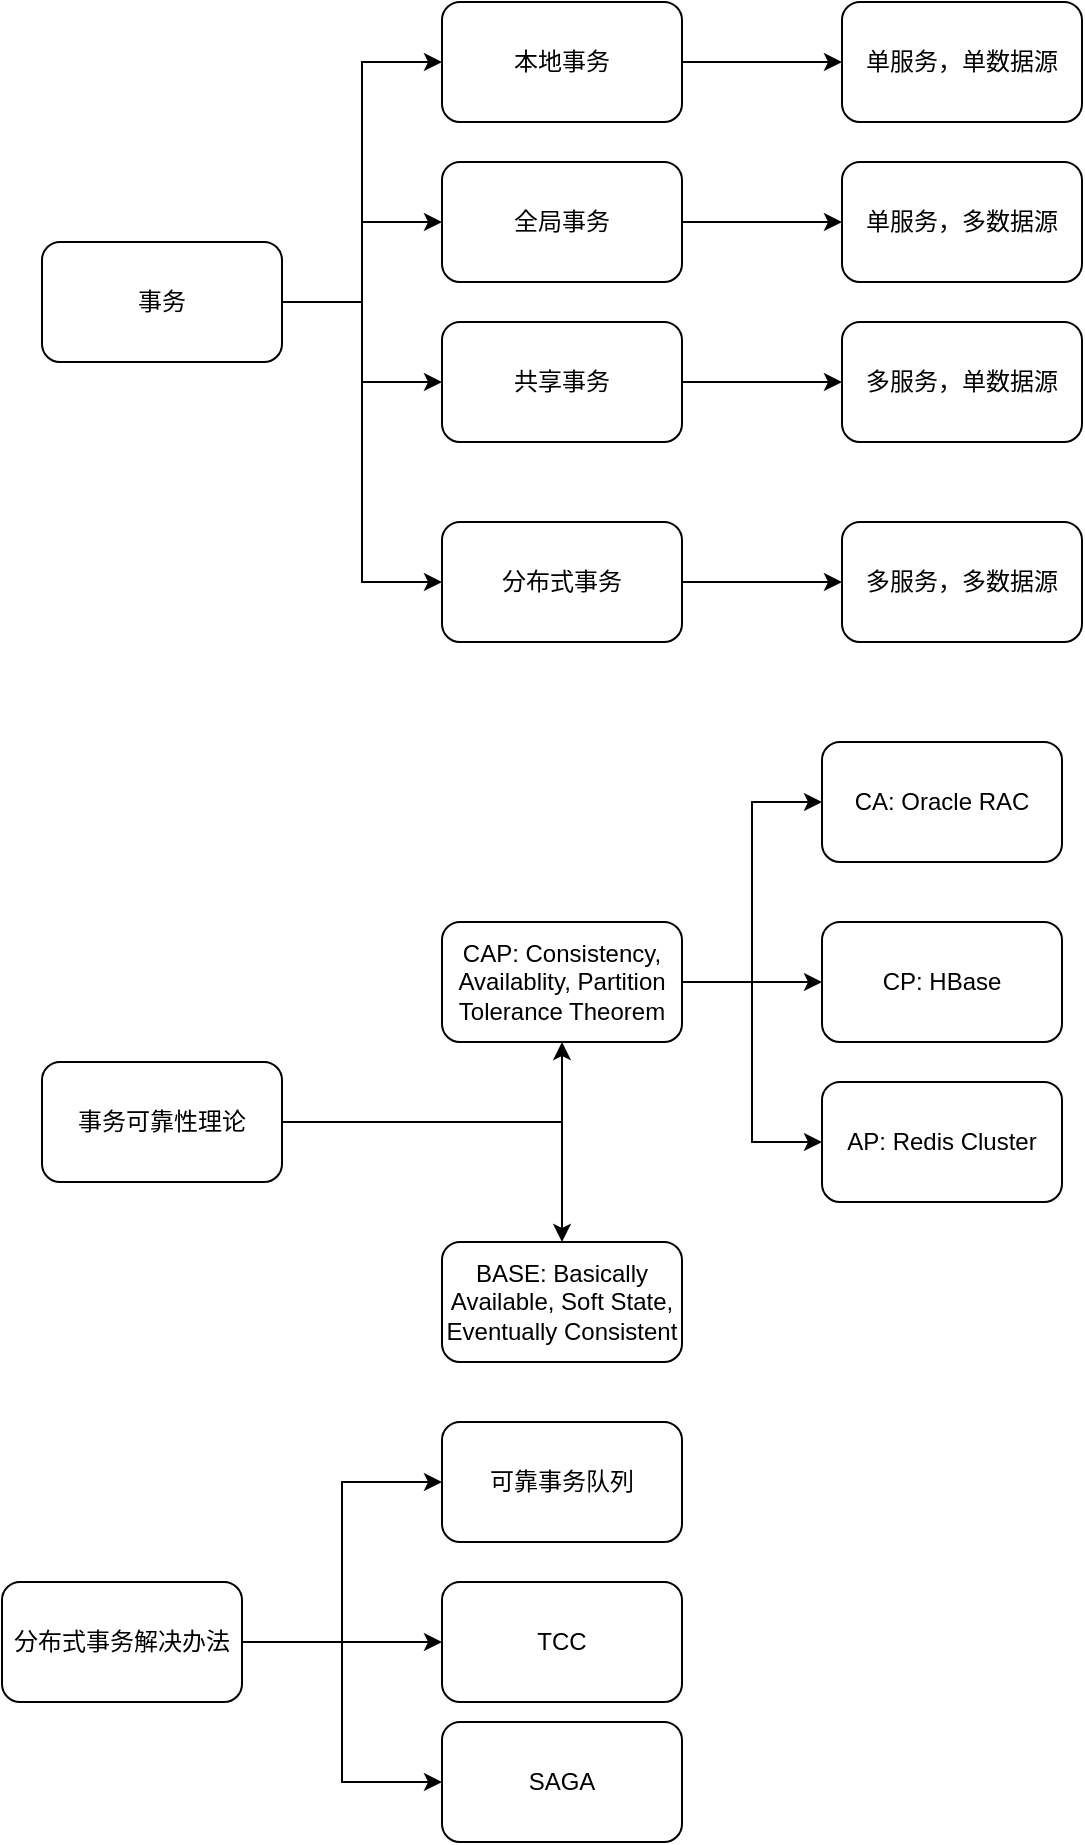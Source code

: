 <mxfile>
    <diagram id="4RkbUt8RQMdrGK9Ws8e_" name="Page-1">
        <mxGraphModel dx="1018" dy="940" grid="1" gridSize="10" guides="1" tooltips="1" connect="1" arrows="1" fold="1" page="1" pageScale="1" pageWidth="850" pageHeight="1100" math="0" shadow="0">
            <root>
                <mxCell id="0"/>
                <mxCell id="1" parent="0"/>
                <mxCell id="16" style="edgeStyle=orthogonalEdgeStyle;rounded=0;orthogonalLoop=1;jettySize=auto;html=1;entryX=0;entryY=0.5;entryDx=0;entryDy=0;" edge="1" parent="1" source="2" target="3">
                    <mxGeometry relative="1" as="geometry"/>
                </mxCell>
                <mxCell id="17" style="edgeStyle=orthogonalEdgeStyle;rounded=0;orthogonalLoop=1;jettySize=auto;html=1;entryX=0;entryY=0.5;entryDx=0;entryDy=0;" edge="1" parent="1" source="2" target="5">
                    <mxGeometry relative="1" as="geometry"/>
                </mxCell>
                <mxCell id="18" style="edgeStyle=orthogonalEdgeStyle;rounded=0;orthogonalLoop=1;jettySize=auto;html=1;entryX=0;entryY=0.5;entryDx=0;entryDy=0;" edge="1" parent="1" source="2" target="6">
                    <mxGeometry relative="1" as="geometry"/>
                </mxCell>
                <mxCell id="19" style="edgeStyle=orthogonalEdgeStyle;rounded=0;orthogonalLoop=1;jettySize=auto;html=1;entryX=0;entryY=0.5;entryDx=0;entryDy=0;" edge="1" parent="1" source="2" target="7">
                    <mxGeometry relative="1" as="geometry"/>
                </mxCell>
                <mxCell id="2" value="事务" style="rounded=1;whiteSpace=wrap;html=1;" vertex="1" parent="1">
                    <mxGeometry x="60" y="290" width="120" height="60" as="geometry"/>
                </mxCell>
                <mxCell id="9" value="" style="edgeStyle=orthogonalEdgeStyle;rounded=0;orthogonalLoop=1;jettySize=auto;html=1;" edge="1" parent="1" source="3" target="8">
                    <mxGeometry relative="1" as="geometry"/>
                </mxCell>
                <mxCell id="3" value="本地事务" style="rounded=1;whiteSpace=wrap;html=1;" vertex="1" parent="1">
                    <mxGeometry x="260" y="170" width="120" height="60" as="geometry"/>
                </mxCell>
                <mxCell id="11" value="" style="edgeStyle=orthogonalEdgeStyle;rounded=0;orthogonalLoop=1;jettySize=auto;html=1;" edge="1" parent="1" source="5" target="10">
                    <mxGeometry relative="1" as="geometry"/>
                </mxCell>
                <mxCell id="5" value="全局事务" style="rounded=1;whiteSpace=wrap;html=1;" vertex="1" parent="1">
                    <mxGeometry x="260" y="250" width="120" height="60" as="geometry"/>
                </mxCell>
                <mxCell id="13" value="" style="edgeStyle=orthogonalEdgeStyle;rounded=0;orthogonalLoop=1;jettySize=auto;html=1;" edge="1" parent="1" source="6" target="12">
                    <mxGeometry relative="1" as="geometry"/>
                </mxCell>
                <mxCell id="6" value="共享事务" style="rounded=1;whiteSpace=wrap;html=1;" vertex="1" parent="1">
                    <mxGeometry x="260" y="330" width="120" height="60" as="geometry"/>
                </mxCell>
                <mxCell id="15" value="" style="edgeStyle=orthogonalEdgeStyle;rounded=0;orthogonalLoop=1;jettySize=auto;html=1;" edge="1" parent="1" source="7" target="14">
                    <mxGeometry relative="1" as="geometry"/>
                </mxCell>
                <mxCell id="7" value="分布式事务" style="rounded=1;whiteSpace=wrap;html=1;" vertex="1" parent="1">
                    <mxGeometry x="260" y="430" width="120" height="60" as="geometry"/>
                </mxCell>
                <mxCell id="8" value="单服务，单数据源" style="rounded=1;whiteSpace=wrap;html=1;" vertex="1" parent="1">
                    <mxGeometry x="460" y="170" width="120" height="60" as="geometry"/>
                </mxCell>
                <mxCell id="10" value="单服务，多数据源" style="rounded=1;whiteSpace=wrap;html=1;" vertex="1" parent="1">
                    <mxGeometry x="460" y="250" width="120" height="60" as="geometry"/>
                </mxCell>
                <mxCell id="12" value="多服务，单数据源" style="rounded=1;whiteSpace=wrap;html=1;" vertex="1" parent="1">
                    <mxGeometry x="460" y="330" width="120" height="60" as="geometry"/>
                </mxCell>
                <mxCell id="14" value="多服务，多数据源" style="rounded=1;whiteSpace=wrap;html=1;" vertex="1" parent="1">
                    <mxGeometry x="460" y="430" width="120" height="60" as="geometry"/>
                </mxCell>
                <mxCell id="23" value="" style="edgeStyle=orthogonalEdgeStyle;rounded=0;orthogonalLoop=1;jettySize=auto;html=1;" edge="1" parent="1" source="20" target="22">
                    <mxGeometry relative="1" as="geometry"/>
                </mxCell>
                <mxCell id="25" value="" style="edgeStyle=orthogonalEdgeStyle;rounded=0;orthogonalLoop=1;jettySize=auto;html=1;" edge="1" parent="1" source="20" target="24">
                    <mxGeometry relative="1" as="geometry"/>
                </mxCell>
                <mxCell id="20" value="事务可靠性理论" style="rounded=1;whiteSpace=wrap;html=1;" vertex="1" parent="1">
                    <mxGeometry x="60" y="700" width="120" height="60" as="geometry"/>
                </mxCell>
                <mxCell id="28" value="" style="edgeStyle=orthogonalEdgeStyle;rounded=0;orthogonalLoop=1;jettySize=auto;html=1;entryX=0;entryY=0.5;entryDx=0;entryDy=0;" edge="1" parent="1" source="22" target="26">
                    <mxGeometry relative="1" as="geometry"/>
                </mxCell>
                <mxCell id="31" style="edgeStyle=orthogonalEdgeStyle;rounded=0;orthogonalLoop=1;jettySize=auto;html=1;entryX=0;entryY=0.5;entryDx=0;entryDy=0;" edge="1" parent="1" source="22" target="29">
                    <mxGeometry relative="1" as="geometry"/>
                </mxCell>
                <mxCell id="32" style="edgeStyle=orthogonalEdgeStyle;rounded=0;orthogonalLoop=1;jettySize=auto;html=1;entryX=0;entryY=0.5;entryDx=0;entryDy=0;" edge="1" parent="1" source="22" target="30">
                    <mxGeometry relative="1" as="geometry"/>
                </mxCell>
                <mxCell id="22" value="CAP: Consistency, Availablity, Partition Tolerance Theorem" style="rounded=1;whiteSpace=wrap;html=1;" vertex="1" parent="1">
                    <mxGeometry x="260" y="630" width="120" height="60" as="geometry"/>
                </mxCell>
                <mxCell id="24" value="BASE: Basically Available, Soft State, Eventually Consistent" style="rounded=1;whiteSpace=wrap;html=1;" vertex="1" parent="1">
                    <mxGeometry x="260" y="790" width="120" height="60" as="geometry"/>
                </mxCell>
                <mxCell id="26" value="CA: Oracle RAC" style="rounded=1;whiteSpace=wrap;html=1;" vertex="1" parent="1">
                    <mxGeometry x="450" y="540" width="120" height="60" as="geometry"/>
                </mxCell>
                <mxCell id="29" value="CP: HBase" style="rounded=1;whiteSpace=wrap;html=1;" vertex="1" parent="1">
                    <mxGeometry x="450" y="630" width="120" height="60" as="geometry"/>
                </mxCell>
                <mxCell id="30" value="AP: Redis Cluster" style="rounded=1;whiteSpace=wrap;html=1;" vertex="1" parent="1">
                    <mxGeometry x="450" y="710" width="120" height="60" as="geometry"/>
                </mxCell>
                <mxCell id="37" style="edgeStyle=orthogonalEdgeStyle;rounded=0;orthogonalLoop=1;jettySize=auto;html=1;entryX=0;entryY=0.5;entryDx=0;entryDy=0;" edge="1" parent="1" source="33" target="36">
                    <mxGeometry relative="1" as="geometry"/>
                </mxCell>
                <mxCell id="39" style="edgeStyle=orthogonalEdgeStyle;rounded=0;orthogonalLoop=1;jettySize=auto;html=1;entryX=0;entryY=0.5;entryDx=0;entryDy=0;" edge="1" parent="1" source="33" target="38">
                    <mxGeometry relative="1" as="geometry"/>
                </mxCell>
                <mxCell id="40" style="edgeStyle=orthogonalEdgeStyle;rounded=0;orthogonalLoop=1;jettySize=auto;html=1;entryX=0;entryY=0.5;entryDx=0;entryDy=0;" edge="1" parent="1" source="33" target="34">
                    <mxGeometry relative="1" as="geometry"/>
                </mxCell>
                <mxCell id="33" value="分布式事务解决办法" style="rounded=1;whiteSpace=wrap;html=1;" vertex="1" parent="1">
                    <mxGeometry x="40" y="960" width="120" height="60" as="geometry"/>
                </mxCell>
                <mxCell id="34" value="可靠事务队列" style="rounded=1;whiteSpace=wrap;html=1;" vertex="1" parent="1">
                    <mxGeometry x="260" y="880" width="120" height="60" as="geometry"/>
                </mxCell>
                <mxCell id="36" value="TCC" style="rounded=1;whiteSpace=wrap;html=1;" vertex="1" parent="1">
                    <mxGeometry x="260" y="960" width="120" height="60" as="geometry"/>
                </mxCell>
                <mxCell id="38" value="SAGA" style="rounded=1;whiteSpace=wrap;html=1;" vertex="1" parent="1">
                    <mxGeometry x="260" y="1030" width="120" height="60" as="geometry"/>
                </mxCell>
            </root>
        </mxGraphModel>
    </diagram>
</mxfile>